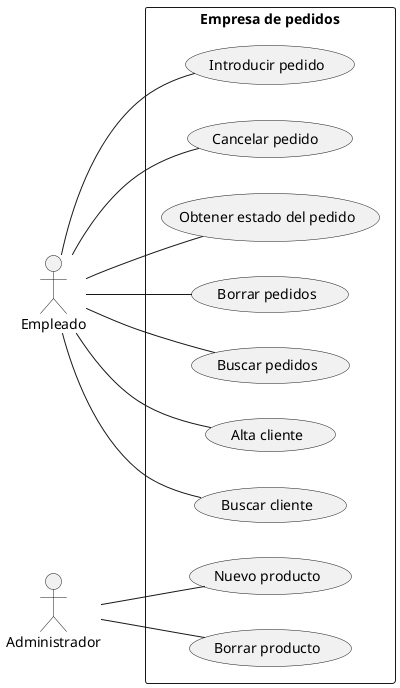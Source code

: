 @startuml
left to right direction
actor Empleado as e
actor Administrador as a
rectangle "Empresa de pedidos"{
    usecase "Introducir pedido" as int
    usecase "Cancelar pedido " as cp
    usecase "Obtener estado del pedido" as estate
    usecase "Borrar pedidos" as borrar
    usecase "Buscar pedidos" as bp
    usecase "Alta cliente" as alta
    usecase "Buscar cliente" as bc

    usecase "Nuevo producto" as new
    usecase "Borrar producto" as bprod
}
e -- int
e -- cp
e -- estate
e -- borrar
e -- bp
e -- alta
e -- bc

a -- new
a -- bprod


@enduml